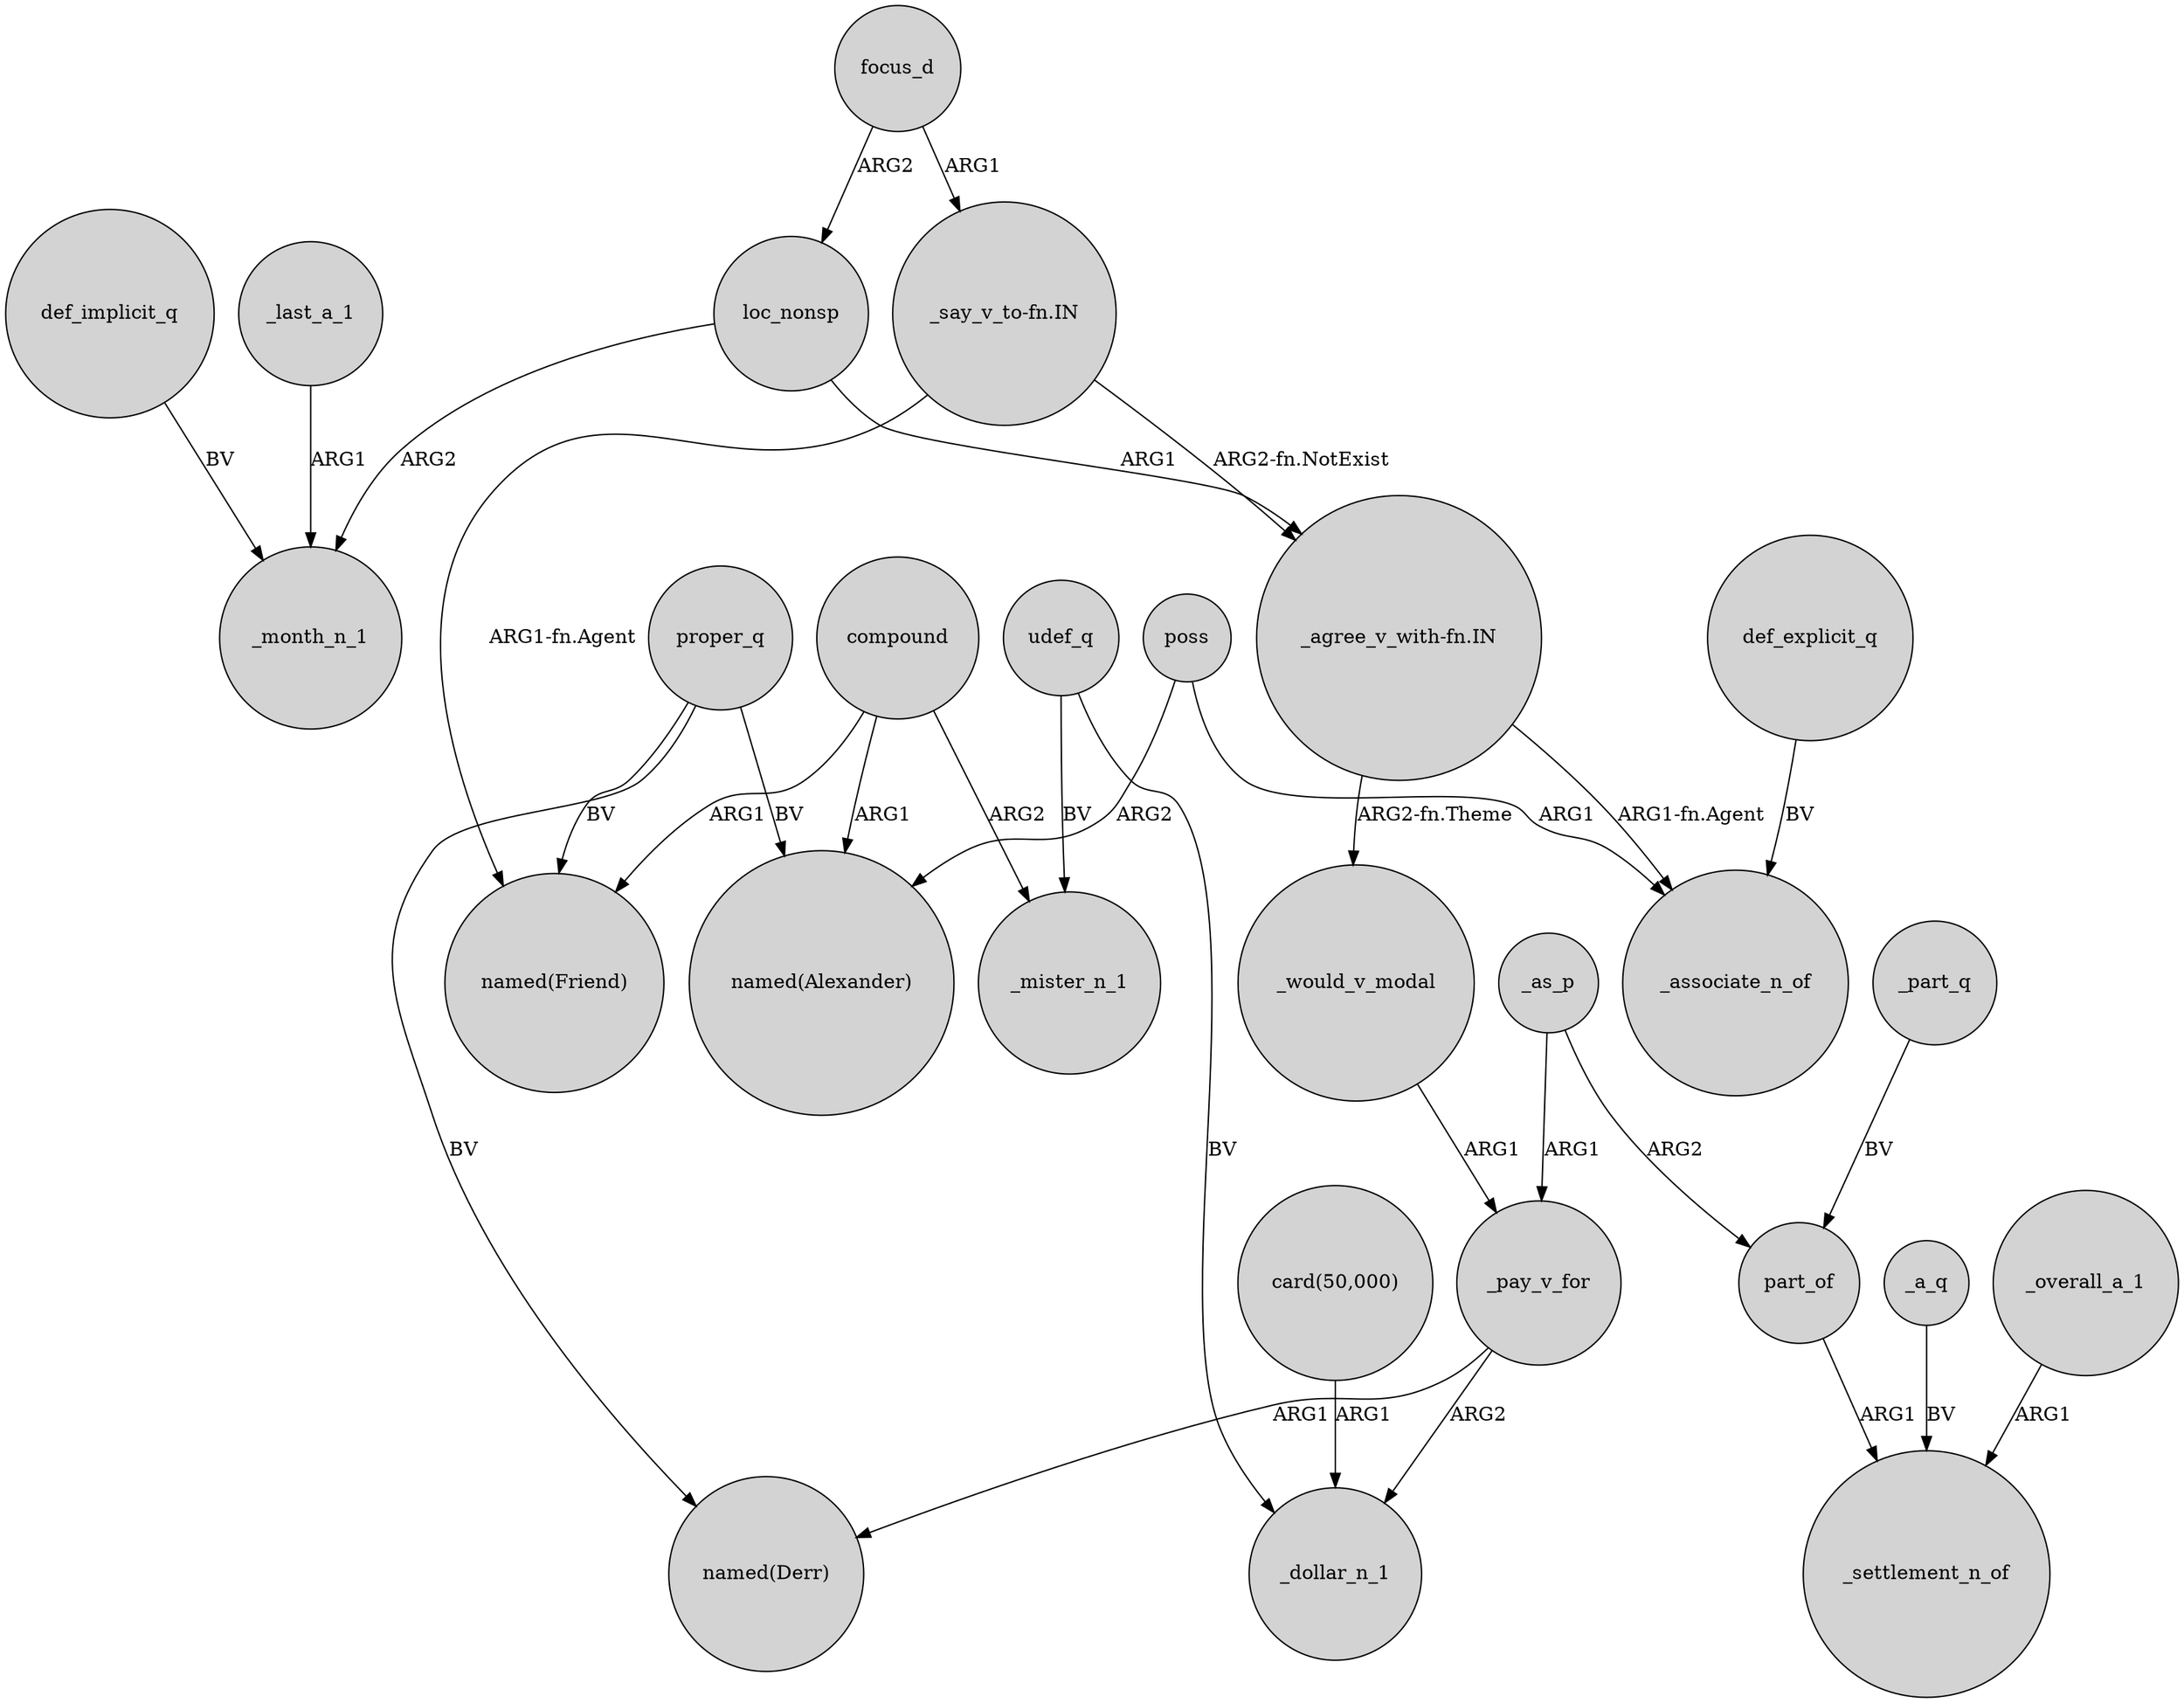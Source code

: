 digraph {
	node [shape=circle style=filled]
	focus_d -> loc_nonsp [label=ARG2]
	def_implicit_q -> _month_n_1 [label=BV]
	loc_nonsp -> "_agree_v_with-fn.IN" [label=ARG1]
	proper_q -> "named(Alexander)" [label=BV]
	_a_q -> _settlement_n_of [label=BV]
	_would_v_modal -> _pay_v_for [label=ARG1]
	_as_p -> part_of [label=ARG2]
	compound -> "named(Friend)" [label=ARG1]
	"_agree_v_with-fn.IN" -> _associate_n_of [label="ARG1-fn.Agent"]
	compound -> _mister_n_1 [label=ARG2]
	proper_q -> "named(Derr)" [label=BV]
	udef_q -> _mister_n_1 [label=BV]
	compound -> "named(Alexander)" [label=ARG1]
	poss -> "named(Alexander)" [label=ARG2]
	proper_q -> "named(Friend)" [label=BV]
	_pay_v_for -> _dollar_n_1 [label=ARG2]
	def_explicit_q -> _associate_n_of [label=BV]
	_part_q -> part_of [label=BV]
	"_say_v_to-fn.IN" -> "named(Friend)" [label="ARG1-fn.Agent"]
	"_say_v_to-fn.IN" -> "_agree_v_with-fn.IN" [label="ARG2-fn.NotExist"]
	"card(50,000)" -> _dollar_n_1 [label=ARG1]
	poss -> _associate_n_of [label=ARG1]
	_pay_v_for -> "named(Derr)" [label=ARG1]
	_last_a_1 -> _month_n_1 [label=ARG1]
	part_of -> _settlement_n_of [label=ARG1]
	loc_nonsp -> _month_n_1 [label=ARG2]
	_overall_a_1 -> _settlement_n_of [label=ARG1]
	"_agree_v_with-fn.IN" -> _would_v_modal [label="ARG2-fn.Theme"]
	_as_p -> _pay_v_for [label=ARG1]
	udef_q -> _dollar_n_1 [label=BV]
	focus_d -> "_say_v_to-fn.IN" [label=ARG1]
}
